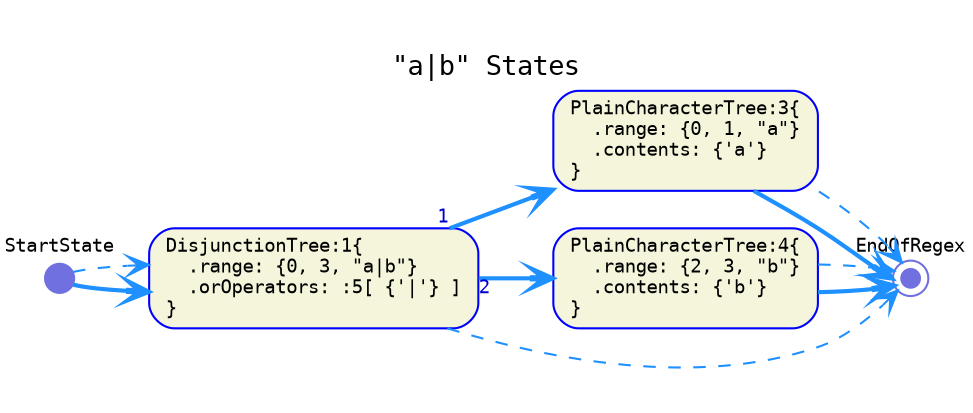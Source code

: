 digraph G {
  rankdir=LR;
  graph [fontname="Monospace", fontsize="13", pad="0.3"]
  labelloc="t";
  label="\"a|b\" States";

  // tree-and-state nodes
  node [fontname="Monospace", fontsize= "9", shape="box", style="rounded,filled", color="Blue", fillcolor="Beige", fixedsize="false", width="0.75"]
  1[ label="DisjunctionTree:1\{\l  .range: \{0, 3, \"a|b\"\}\l  .orOperators: :5[ \{'|'\} ]\l\}\l" ]
  3[ label="PlainCharacterTree:3\{\l  .range: \{0, 1, \"a\"\}\l  .contents: \{'a'\}\l\}\l" ]
  4[ label="PlainCharacterTree:4\{\l  .range: \{2, 3, \"b\"\}\l  .contents: \{'b'\}\l\}\l" ]

  // end nodes
  node [fontname="Monospace", fontsize= "9", shape="doublecircle", style="rounded,filled", color="#7070E0", fillcolor="#7070E0", fixedsize="true", width="0.12"]
  EndOfRegex[ label="EndOfRegex\l\l\l\l" ]

  // start nodes
  node [fontname="Monospace", fontsize= "9", shape="circle", style="rounded,filled", color="#7070E0", fillcolor="#7070E0", fixedsize="true", width="0.20"]
  StartState[ label="StartState\l\l\l\l" ]

  // successor edges
  edge [fontname="Monospace", fontsize="9", style="bold", color="DodgerBlue", fontcolor="MediumBlue", arrowhead="vee", arrowtail="none", dir="both"]
  1 -> 3 [ label="",  taillabel="1" ]
  1 -> 4 [ label="",  taillabel="2" ]
  3 -> EndOfRegex [ label="",  taillabel="" ]
  4 -> EndOfRegex [ label="",  taillabel="" ]
  StartState -> 1 [ label="",  taillabel="" ]

  // continuation edges
  edge [fontname="Monospace", fontsize="9", style="dashed", color="DodgerBlue", fontcolor="MediumBlue", arrowhead="vee", arrowtail="none", dir="both"]
  1 -> EndOfRegex [ label="",  taillabel="" ]
  3 -> EndOfRegex [ label="",  taillabel="" ]
  4 -> EndOfRegex [ label="",  taillabel="" ]
  StartState -> 1 [ label="",  taillabel="" ]
}
